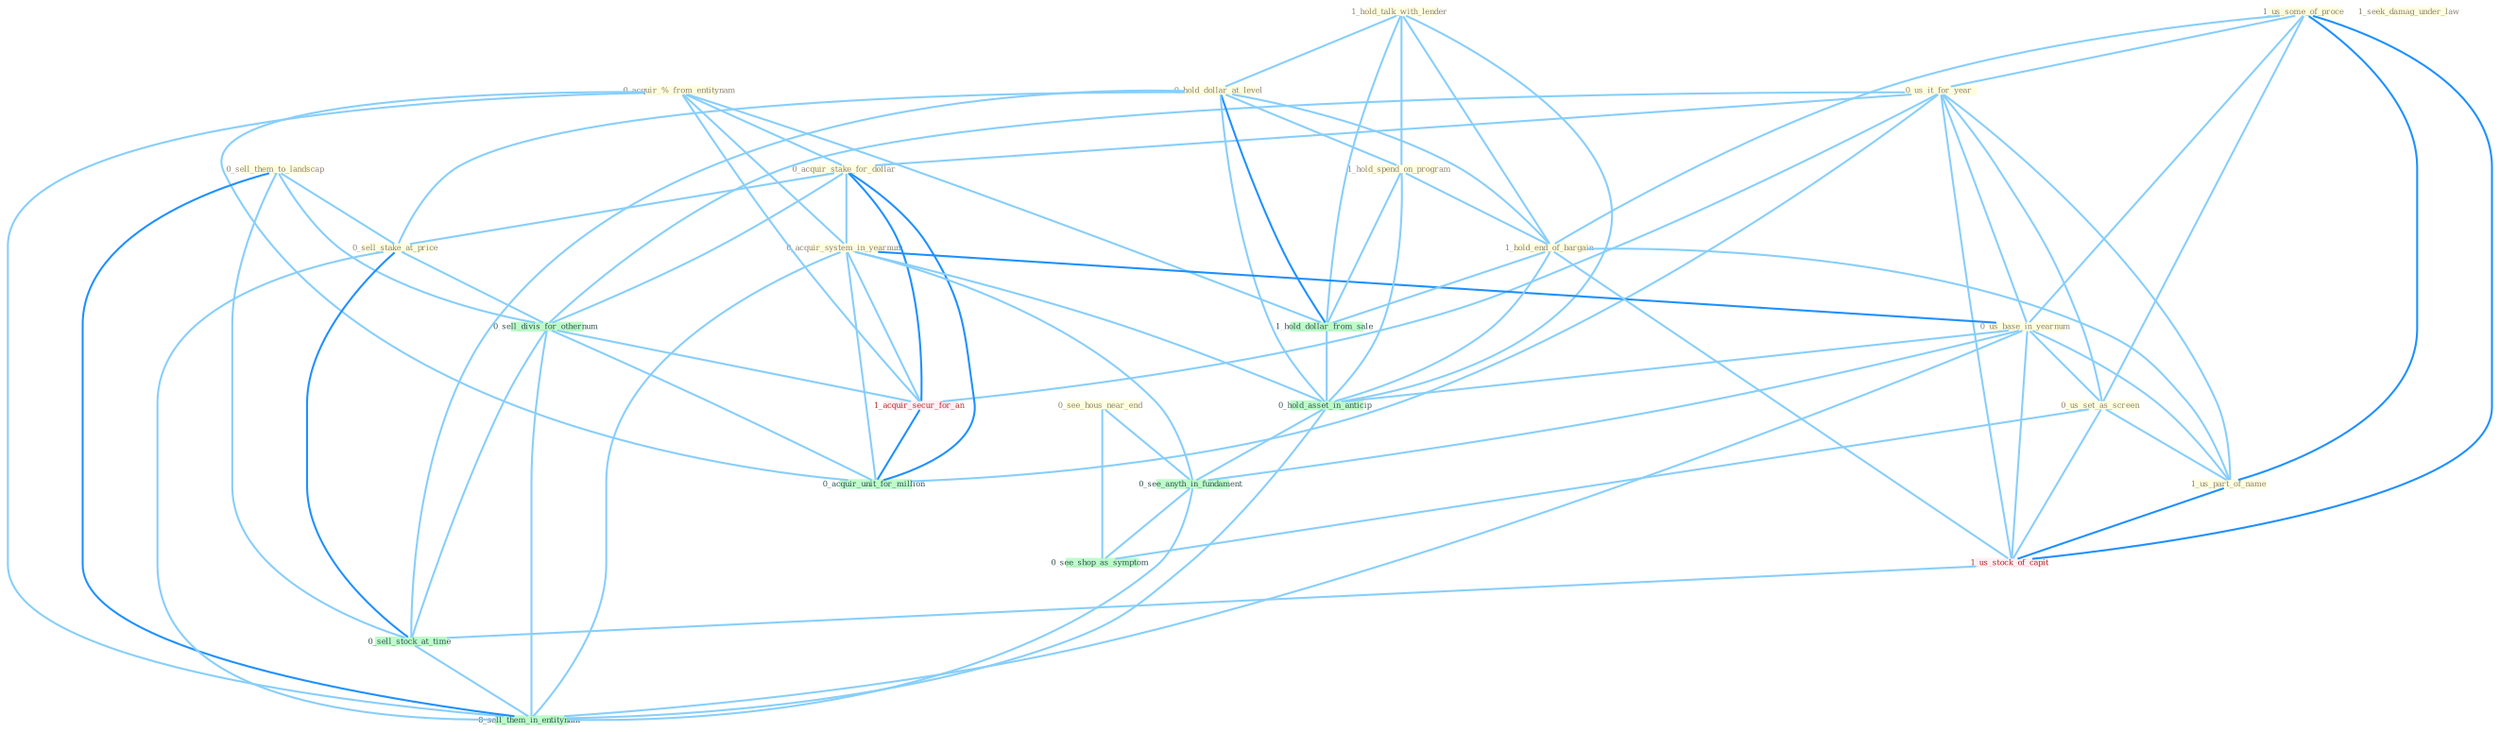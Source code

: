 Graph G{ 
    node
    [shape=polygon,style=filled,width=.5,height=.06,color="#BDFCC9",fixedsize=true,fontsize=4,
    fontcolor="#2f4f4f"];
    {node
    [color="#ffffe0", fontcolor="#8b7d6b"] "1_us_some_of_proce " "0_acquir_%_from_entitynam " "0_us_it_for_year " "0_see_hous_near_end " "0_sell_them_to_landscap " "0_acquir_stake_for_dollar " "1_hold_talk_with_lender " "0_hold_dollar_at_level " "0_acquir_system_in_yearnum " "1_hold_spend_on_program " "1_hold_end_of_bargain " "1_seek_damag_under_law " "0_us_base_in_yearnum " "0_sell_stake_at_price " "0_us_set_as_screen " "1_us_part_of_name "}
{node [color="#fff0f5", fontcolor="#b22222"] "1_acquir_secur_for_an " "1_us_stock_of_capit "}
edge [color="#B0E2FF"];

	"1_us_some_of_proce " -- "0_us_it_for_year " [w="1", color="#87cefa" ];
	"1_us_some_of_proce " -- "1_hold_end_of_bargain " [w="1", color="#87cefa" ];
	"1_us_some_of_proce " -- "0_us_base_in_yearnum " [w="1", color="#87cefa" ];
	"1_us_some_of_proce " -- "0_us_set_as_screen " [w="1", color="#87cefa" ];
	"1_us_some_of_proce " -- "1_us_part_of_name " [w="2", color="#1e90ff" , len=0.8];
	"1_us_some_of_proce " -- "1_us_stock_of_capit " [w="2", color="#1e90ff" , len=0.8];
	"0_acquir_%_from_entitynam " -- "0_acquir_stake_for_dollar " [w="1", color="#87cefa" ];
	"0_acquir_%_from_entitynam " -- "0_acquir_system_in_yearnum " [w="1", color="#87cefa" ];
	"0_acquir_%_from_entitynam " -- "1_acquir_secur_for_an " [w="1", color="#87cefa" ];
	"0_acquir_%_from_entitynam " -- "1_hold_dollar_from_sale " [w="1", color="#87cefa" ];
	"0_acquir_%_from_entitynam " -- "0_acquir_unit_for_million " [w="1", color="#87cefa" ];
	"0_acquir_%_from_entitynam " -- "0_sell_them_in_entitynam " [w="1", color="#87cefa" ];
	"0_us_it_for_year " -- "0_acquir_stake_for_dollar " [w="1", color="#87cefa" ];
	"0_us_it_for_year " -- "0_us_base_in_yearnum " [w="1", color="#87cefa" ];
	"0_us_it_for_year " -- "0_us_set_as_screen " [w="1", color="#87cefa" ];
	"0_us_it_for_year " -- "1_us_part_of_name " [w="1", color="#87cefa" ];
	"0_us_it_for_year " -- "0_sell_divis_for_othernum " [w="1", color="#87cefa" ];
	"0_us_it_for_year " -- "1_acquir_secur_for_an " [w="1", color="#87cefa" ];
	"0_us_it_for_year " -- "1_us_stock_of_capit " [w="1", color="#87cefa" ];
	"0_us_it_for_year " -- "0_acquir_unit_for_million " [w="1", color="#87cefa" ];
	"0_see_hous_near_end " -- "0_see_anyth_in_fundament " [w="1", color="#87cefa" ];
	"0_see_hous_near_end " -- "0_see_shop_as_symptom " [w="1", color="#87cefa" ];
	"0_sell_them_to_landscap " -- "0_sell_stake_at_price " [w="1", color="#87cefa" ];
	"0_sell_them_to_landscap " -- "0_sell_divis_for_othernum " [w="1", color="#87cefa" ];
	"0_sell_them_to_landscap " -- "0_sell_stock_at_time " [w="1", color="#87cefa" ];
	"0_sell_them_to_landscap " -- "0_sell_them_in_entitynam " [w="2", color="#1e90ff" , len=0.8];
	"0_acquir_stake_for_dollar " -- "0_acquir_system_in_yearnum " [w="1", color="#87cefa" ];
	"0_acquir_stake_for_dollar " -- "0_sell_stake_at_price " [w="1", color="#87cefa" ];
	"0_acquir_stake_for_dollar " -- "0_sell_divis_for_othernum " [w="1", color="#87cefa" ];
	"0_acquir_stake_for_dollar " -- "1_acquir_secur_for_an " [w="2", color="#1e90ff" , len=0.8];
	"0_acquir_stake_for_dollar " -- "0_acquir_unit_for_million " [w="2", color="#1e90ff" , len=0.8];
	"1_hold_talk_with_lender " -- "0_hold_dollar_at_level " [w="1", color="#87cefa" ];
	"1_hold_talk_with_lender " -- "1_hold_spend_on_program " [w="1", color="#87cefa" ];
	"1_hold_talk_with_lender " -- "1_hold_end_of_bargain " [w="1", color="#87cefa" ];
	"1_hold_talk_with_lender " -- "1_hold_dollar_from_sale " [w="1", color="#87cefa" ];
	"1_hold_talk_with_lender " -- "0_hold_asset_in_anticip " [w="1", color="#87cefa" ];
	"0_hold_dollar_at_level " -- "1_hold_spend_on_program " [w="1", color="#87cefa" ];
	"0_hold_dollar_at_level " -- "1_hold_end_of_bargain " [w="1", color="#87cefa" ];
	"0_hold_dollar_at_level " -- "0_sell_stake_at_price " [w="1", color="#87cefa" ];
	"0_hold_dollar_at_level " -- "1_hold_dollar_from_sale " [w="2", color="#1e90ff" , len=0.8];
	"0_hold_dollar_at_level " -- "0_hold_asset_in_anticip " [w="1", color="#87cefa" ];
	"0_hold_dollar_at_level " -- "0_sell_stock_at_time " [w="1", color="#87cefa" ];
	"0_acquir_system_in_yearnum " -- "0_us_base_in_yearnum " [w="2", color="#1e90ff" , len=0.8];
	"0_acquir_system_in_yearnum " -- "1_acquir_secur_for_an " [w="1", color="#87cefa" ];
	"0_acquir_system_in_yearnum " -- "0_hold_asset_in_anticip " [w="1", color="#87cefa" ];
	"0_acquir_system_in_yearnum " -- "0_see_anyth_in_fundament " [w="1", color="#87cefa" ];
	"0_acquir_system_in_yearnum " -- "0_acquir_unit_for_million " [w="1", color="#87cefa" ];
	"0_acquir_system_in_yearnum " -- "0_sell_them_in_entitynam " [w="1", color="#87cefa" ];
	"1_hold_spend_on_program " -- "1_hold_end_of_bargain " [w="1", color="#87cefa" ];
	"1_hold_spend_on_program " -- "1_hold_dollar_from_sale " [w="1", color="#87cefa" ];
	"1_hold_spend_on_program " -- "0_hold_asset_in_anticip " [w="1", color="#87cefa" ];
	"1_hold_end_of_bargain " -- "1_us_part_of_name " [w="1", color="#87cefa" ];
	"1_hold_end_of_bargain " -- "1_us_stock_of_capit " [w="1", color="#87cefa" ];
	"1_hold_end_of_bargain " -- "1_hold_dollar_from_sale " [w="1", color="#87cefa" ];
	"1_hold_end_of_bargain " -- "0_hold_asset_in_anticip " [w="1", color="#87cefa" ];
	"0_us_base_in_yearnum " -- "0_us_set_as_screen " [w="1", color="#87cefa" ];
	"0_us_base_in_yearnum " -- "1_us_part_of_name " [w="1", color="#87cefa" ];
	"0_us_base_in_yearnum " -- "1_us_stock_of_capit " [w="1", color="#87cefa" ];
	"0_us_base_in_yearnum " -- "0_hold_asset_in_anticip " [w="1", color="#87cefa" ];
	"0_us_base_in_yearnum " -- "0_see_anyth_in_fundament " [w="1", color="#87cefa" ];
	"0_us_base_in_yearnum " -- "0_sell_them_in_entitynam " [w="1", color="#87cefa" ];
	"0_sell_stake_at_price " -- "0_sell_divis_for_othernum " [w="1", color="#87cefa" ];
	"0_sell_stake_at_price " -- "0_sell_stock_at_time " [w="2", color="#1e90ff" , len=0.8];
	"0_sell_stake_at_price " -- "0_sell_them_in_entitynam " [w="1", color="#87cefa" ];
	"0_us_set_as_screen " -- "1_us_part_of_name " [w="1", color="#87cefa" ];
	"0_us_set_as_screen " -- "1_us_stock_of_capit " [w="1", color="#87cefa" ];
	"0_us_set_as_screen " -- "0_see_shop_as_symptom " [w="1", color="#87cefa" ];
	"1_us_part_of_name " -- "1_us_stock_of_capit " [w="2", color="#1e90ff" , len=0.8];
	"0_sell_divis_for_othernum " -- "1_acquir_secur_for_an " [w="1", color="#87cefa" ];
	"0_sell_divis_for_othernum " -- "0_sell_stock_at_time " [w="1", color="#87cefa" ];
	"0_sell_divis_for_othernum " -- "0_acquir_unit_for_million " [w="1", color="#87cefa" ];
	"0_sell_divis_for_othernum " -- "0_sell_them_in_entitynam " [w="1", color="#87cefa" ];
	"1_acquir_secur_for_an " -- "0_acquir_unit_for_million " [w="2", color="#1e90ff" , len=0.8];
	"1_us_stock_of_capit " -- "0_sell_stock_at_time " [w="1", color="#87cefa" ];
	"1_hold_dollar_from_sale " -- "0_hold_asset_in_anticip " [w="1", color="#87cefa" ];
	"0_hold_asset_in_anticip " -- "0_see_anyth_in_fundament " [w="1", color="#87cefa" ];
	"0_hold_asset_in_anticip " -- "0_sell_them_in_entitynam " [w="1", color="#87cefa" ];
	"0_sell_stock_at_time " -- "0_sell_them_in_entitynam " [w="1", color="#87cefa" ];
	"0_see_anyth_in_fundament " -- "0_see_shop_as_symptom " [w="1", color="#87cefa" ];
	"0_see_anyth_in_fundament " -- "0_sell_them_in_entitynam " [w="1", color="#87cefa" ];
}